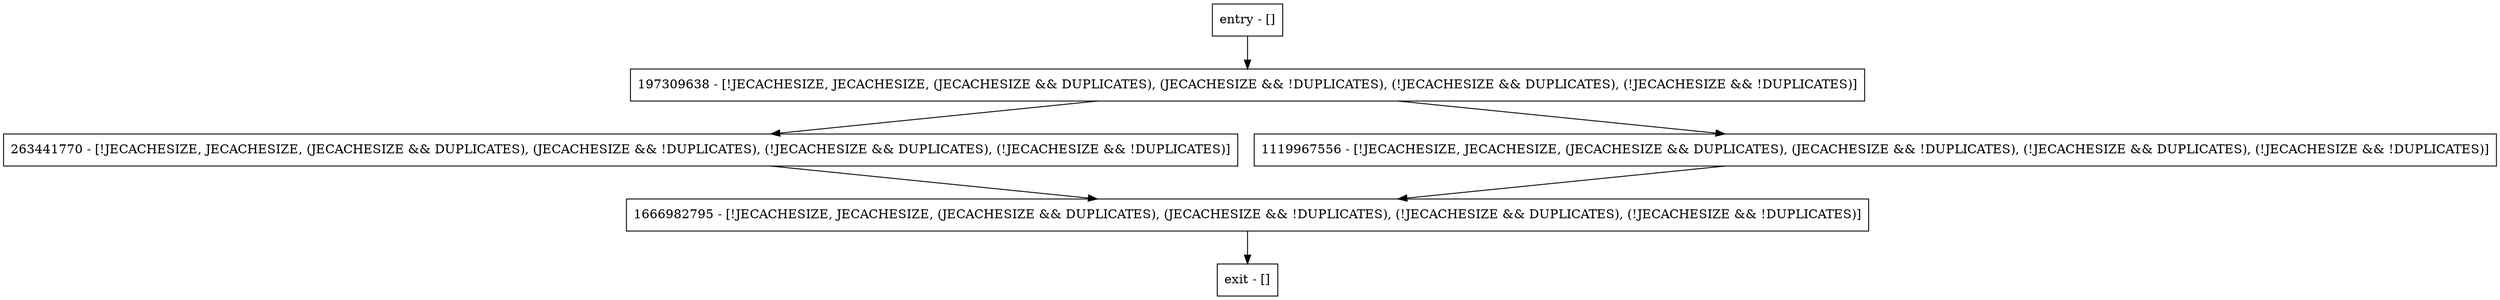 digraph getSortedDuplicates {
node [shape=record];
entry [label="entry - []"];
exit [label="exit - []"];
263441770 [label="263441770 - [!JECACHESIZE, JECACHESIZE, (JECACHESIZE && DUPLICATES), (JECACHESIZE && !DUPLICATES), (!JECACHESIZE && DUPLICATES), (!JECACHESIZE && !DUPLICATES)]"];
197309638 [label="197309638 - [!JECACHESIZE, JECACHESIZE, (JECACHESIZE && DUPLICATES), (JECACHESIZE && !DUPLICATES), (!JECACHESIZE && DUPLICATES), (!JECACHESIZE && !DUPLICATES)]"];
1666982795 [label="1666982795 - [!JECACHESIZE, JECACHESIZE, (JECACHESIZE && DUPLICATES), (JECACHESIZE && !DUPLICATES), (!JECACHESIZE && DUPLICATES), (!JECACHESIZE && !DUPLICATES)]"];
1119967556 [label="1119967556 - [!JECACHESIZE, JECACHESIZE, (JECACHESIZE && DUPLICATES), (JECACHESIZE && !DUPLICATES), (!JECACHESIZE && DUPLICATES), (!JECACHESIZE && !DUPLICATES)]"];
entry;
exit;
entry -> 197309638;
263441770 -> 1666982795;
197309638 -> 263441770;
197309638 -> 1119967556;
1666982795 -> exit;
1119967556 -> 1666982795;
}
